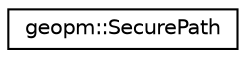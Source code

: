 digraph "Graphical Class Hierarchy"
{
 // LATEX_PDF_SIZE
  edge [fontname="Helvetica",fontsize="10",labelfontname="Helvetica",labelfontsize="10"];
  node [fontname="Helvetica",fontsize="10",shape=record];
  rankdir="LR";
  Node0 [label="geopm::SecurePath",height=0.2,width=0.4,color="black", fillcolor="white", style="filled",URL="$classgeopm_1_1_secure_path.html",tooltip="Helper object to optionally verify that a file was created with a."];
}
